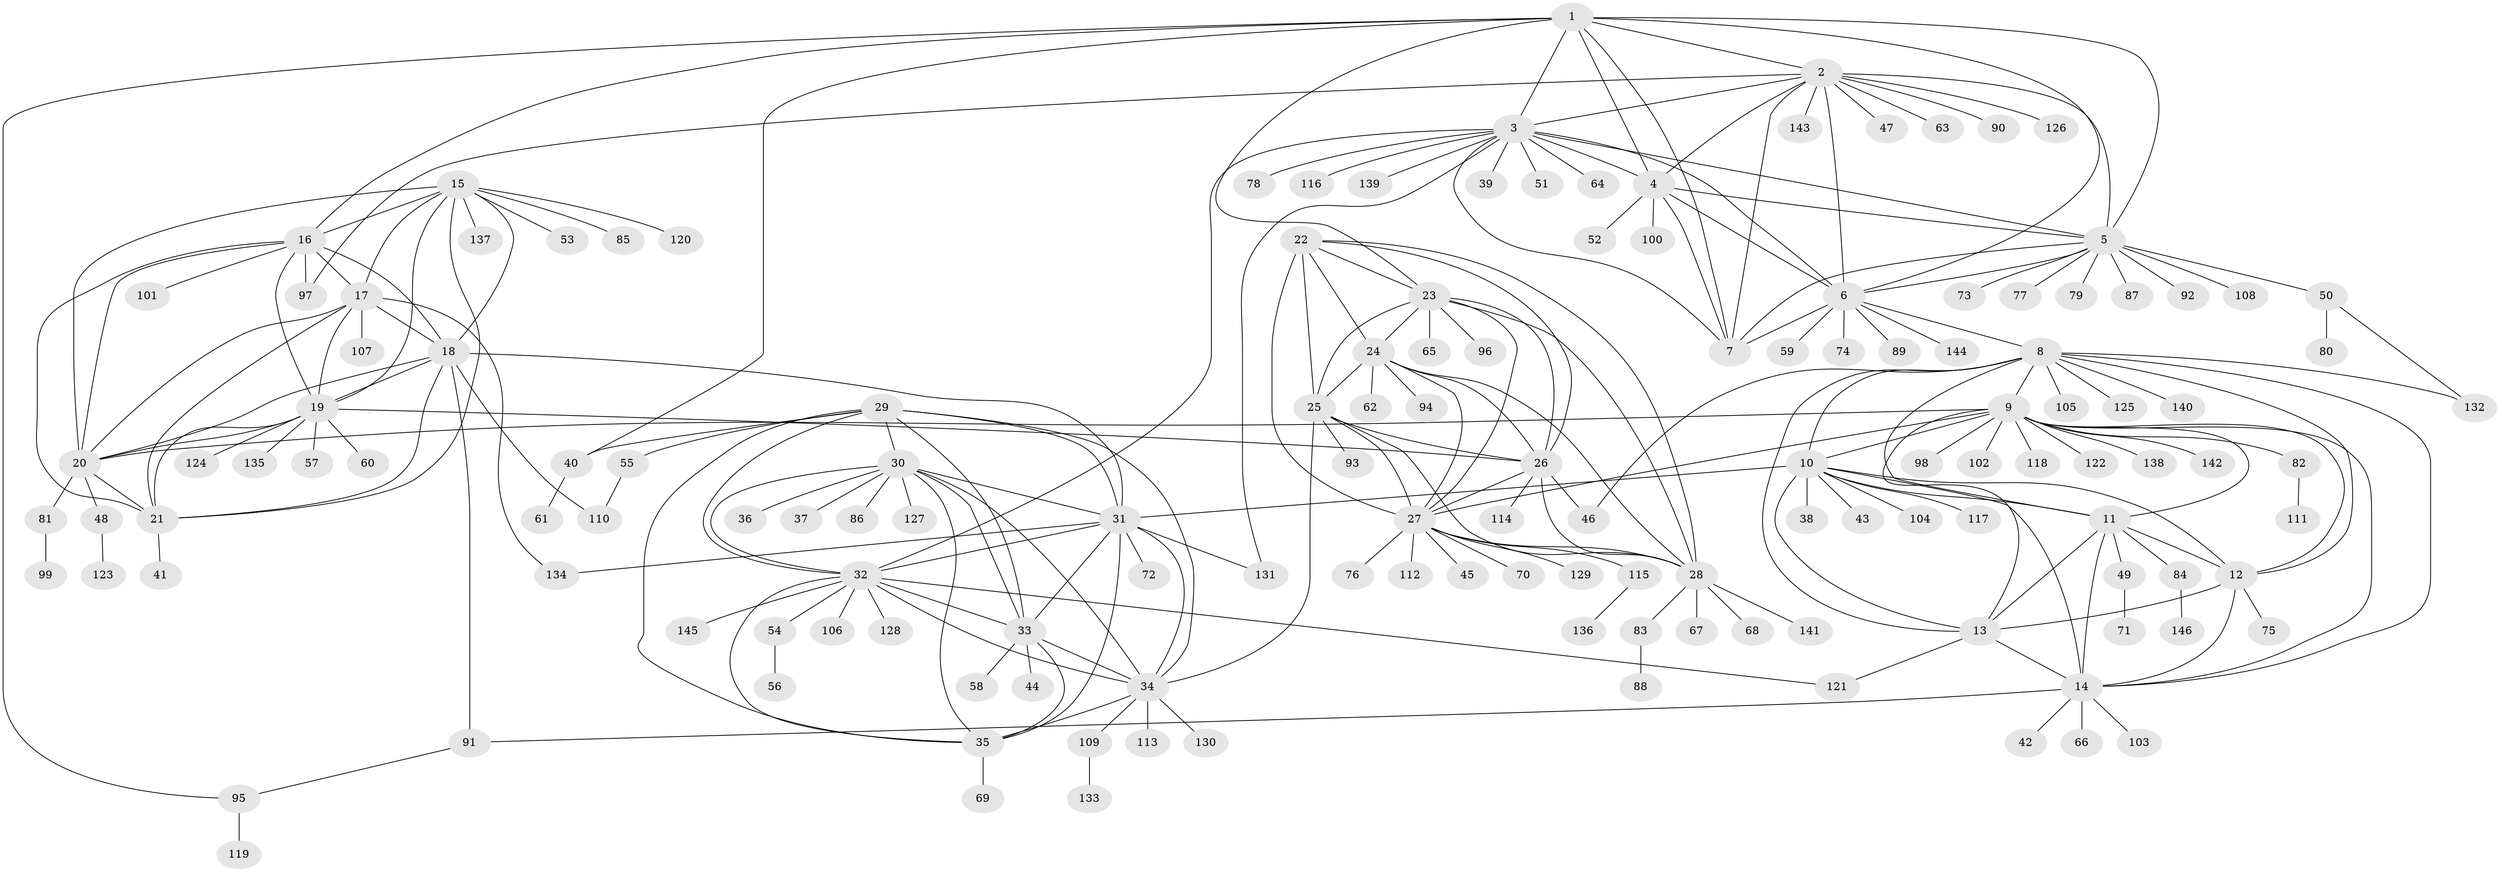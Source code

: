 // coarse degree distribution, {11: 0.034482758620689655, 8: 0.05172413793103448, 9: 0.017241379310344827, 6: 0.017241379310344827, 7: 0.06896551724137931, 5: 0.05172413793103448, 12: 0.017241379310344827, 4: 0.017241379310344827, 3: 0.034482758620689655, 1: 0.6206896551724138, 2: 0.06896551724137931}
// Generated by graph-tools (version 1.1) at 2025/19/03/04/25 18:19:39]
// undirected, 146 vertices, 236 edges
graph export_dot {
graph [start="1"]
  node [color=gray90,style=filled];
  1;
  2;
  3;
  4;
  5;
  6;
  7;
  8;
  9;
  10;
  11;
  12;
  13;
  14;
  15;
  16;
  17;
  18;
  19;
  20;
  21;
  22;
  23;
  24;
  25;
  26;
  27;
  28;
  29;
  30;
  31;
  32;
  33;
  34;
  35;
  36;
  37;
  38;
  39;
  40;
  41;
  42;
  43;
  44;
  45;
  46;
  47;
  48;
  49;
  50;
  51;
  52;
  53;
  54;
  55;
  56;
  57;
  58;
  59;
  60;
  61;
  62;
  63;
  64;
  65;
  66;
  67;
  68;
  69;
  70;
  71;
  72;
  73;
  74;
  75;
  76;
  77;
  78;
  79;
  80;
  81;
  82;
  83;
  84;
  85;
  86;
  87;
  88;
  89;
  90;
  91;
  92;
  93;
  94;
  95;
  96;
  97;
  98;
  99;
  100;
  101;
  102;
  103;
  104;
  105;
  106;
  107;
  108;
  109;
  110;
  111;
  112;
  113;
  114;
  115;
  116;
  117;
  118;
  119;
  120;
  121;
  122;
  123;
  124;
  125;
  126;
  127;
  128;
  129;
  130;
  131;
  132;
  133;
  134;
  135;
  136;
  137;
  138;
  139;
  140;
  141;
  142;
  143;
  144;
  145;
  146;
  1 -- 2;
  1 -- 3;
  1 -- 4;
  1 -- 5;
  1 -- 6;
  1 -- 7;
  1 -- 16;
  1 -- 23;
  1 -- 40;
  1 -- 95;
  2 -- 3;
  2 -- 4;
  2 -- 5;
  2 -- 6;
  2 -- 7;
  2 -- 47;
  2 -- 63;
  2 -- 90;
  2 -- 97;
  2 -- 126;
  2 -- 143;
  3 -- 4;
  3 -- 5;
  3 -- 6;
  3 -- 7;
  3 -- 32;
  3 -- 39;
  3 -- 51;
  3 -- 64;
  3 -- 78;
  3 -- 116;
  3 -- 131;
  3 -- 139;
  4 -- 5;
  4 -- 6;
  4 -- 7;
  4 -- 52;
  4 -- 100;
  5 -- 6;
  5 -- 7;
  5 -- 50;
  5 -- 73;
  5 -- 77;
  5 -- 79;
  5 -- 87;
  5 -- 92;
  5 -- 108;
  6 -- 7;
  6 -- 8;
  6 -- 59;
  6 -- 74;
  6 -- 89;
  6 -- 144;
  8 -- 9;
  8 -- 10;
  8 -- 11;
  8 -- 12;
  8 -- 13;
  8 -- 14;
  8 -- 46;
  8 -- 105;
  8 -- 125;
  8 -- 132;
  8 -- 140;
  9 -- 10;
  9 -- 11;
  9 -- 12;
  9 -- 13;
  9 -- 14;
  9 -- 20;
  9 -- 27;
  9 -- 82;
  9 -- 98;
  9 -- 102;
  9 -- 118;
  9 -- 122;
  9 -- 138;
  9 -- 142;
  10 -- 11;
  10 -- 12;
  10 -- 13;
  10 -- 14;
  10 -- 31;
  10 -- 38;
  10 -- 43;
  10 -- 104;
  10 -- 117;
  11 -- 12;
  11 -- 13;
  11 -- 14;
  11 -- 49;
  11 -- 84;
  12 -- 13;
  12 -- 14;
  12 -- 75;
  13 -- 14;
  13 -- 121;
  14 -- 42;
  14 -- 66;
  14 -- 91;
  14 -- 103;
  15 -- 16;
  15 -- 17;
  15 -- 18;
  15 -- 19;
  15 -- 20;
  15 -- 21;
  15 -- 53;
  15 -- 85;
  15 -- 120;
  15 -- 137;
  16 -- 17;
  16 -- 18;
  16 -- 19;
  16 -- 20;
  16 -- 21;
  16 -- 97;
  16 -- 101;
  17 -- 18;
  17 -- 19;
  17 -- 20;
  17 -- 21;
  17 -- 107;
  17 -- 134;
  18 -- 19;
  18 -- 20;
  18 -- 21;
  18 -- 31;
  18 -- 91;
  18 -- 110;
  19 -- 20;
  19 -- 21;
  19 -- 26;
  19 -- 57;
  19 -- 60;
  19 -- 124;
  19 -- 135;
  20 -- 21;
  20 -- 48;
  20 -- 81;
  21 -- 41;
  22 -- 23;
  22 -- 24;
  22 -- 25;
  22 -- 26;
  22 -- 27;
  22 -- 28;
  23 -- 24;
  23 -- 25;
  23 -- 26;
  23 -- 27;
  23 -- 28;
  23 -- 65;
  23 -- 96;
  24 -- 25;
  24 -- 26;
  24 -- 27;
  24 -- 28;
  24 -- 62;
  24 -- 94;
  25 -- 26;
  25 -- 27;
  25 -- 28;
  25 -- 34;
  25 -- 93;
  26 -- 27;
  26 -- 28;
  26 -- 46;
  26 -- 114;
  27 -- 28;
  27 -- 45;
  27 -- 70;
  27 -- 76;
  27 -- 112;
  27 -- 115;
  27 -- 129;
  28 -- 67;
  28 -- 68;
  28 -- 83;
  28 -- 141;
  29 -- 30;
  29 -- 31;
  29 -- 32;
  29 -- 33;
  29 -- 34;
  29 -- 35;
  29 -- 40;
  29 -- 55;
  30 -- 31;
  30 -- 32;
  30 -- 33;
  30 -- 34;
  30 -- 35;
  30 -- 36;
  30 -- 37;
  30 -- 86;
  30 -- 127;
  31 -- 32;
  31 -- 33;
  31 -- 34;
  31 -- 35;
  31 -- 72;
  31 -- 131;
  31 -- 134;
  32 -- 33;
  32 -- 34;
  32 -- 35;
  32 -- 54;
  32 -- 106;
  32 -- 121;
  32 -- 128;
  32 -- 145;
  33 -- 34;
  33 -- 35;
  33 -- 44;
  33 -- 58;
  34 -- 35;
  34 -- 109;
  34 -- 113;
  34 -- 130;
  35 -- 69;
  40 -- 61;
  48 -- 123;
  49 -- 71;
  50 -- 80;
  50 -- 132;
  54 -- 56;
  55 -- 110;
  81 -- 99;
  82 -- 111;
  83 -- 88;
  84 -- 146;
  91 -- 95;
  95 -- 119;
  109 -- 133;
  115 -- 136;
}
